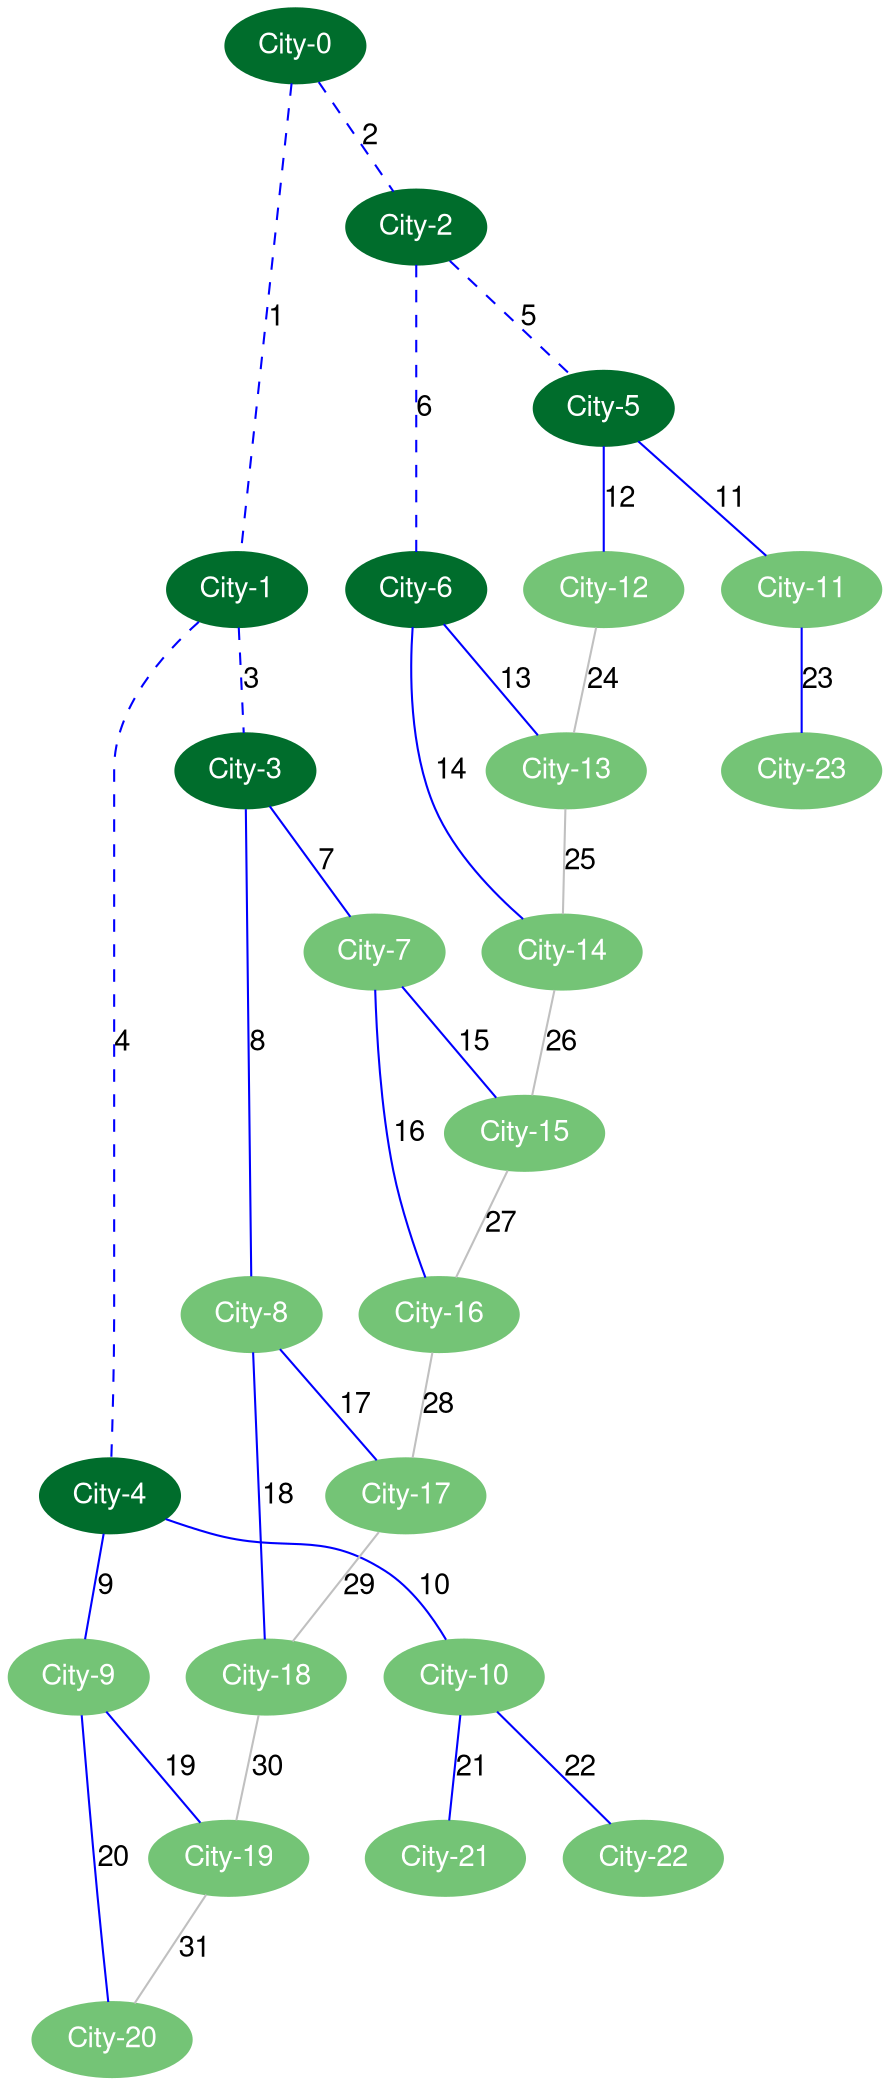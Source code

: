 strict graph G{    fontname="Helvetica,Arial,sans-serif"
    node [fontname="Helvetica,Arial,sans-serif",colorscheme=greens9]
    edge [fontname="Helvetica,Arial,sans-serif"]
0 [label="City-0", style=filled, color=8,fontcolor=white]
1 [label="City-1", style=filled, color=8,fontcolor=white]
2 [label="City-2", style=filled, color=8,fontcolor=white]
3 [label="City-3", style=filled, color=8,fontcolor=white]
4 [label="City-4", style=filled, color=8,fontcolor=white]
5 [label="City-5", style=filled, color=8,fontcolor=white]
6 [label="City-6", style=filled, color=8,fontcolor=white]
7 [label="City-7", style=filled, color=5,fontcolor=white]
8 [label="City-8", style=filled, color=5,fontcolor=white]
9 [label="City-9", style=filled, color=5,fontcolor=white]
10 [label="City-10", style=filled, color=5,fontcolor=white]
11 [label="City-11", style=filled, color=5,fontcolor=white]
12 [label="City-12", style=filled, color=5,fontcolor=white]
13 [label="City-13", style=filled, color=5,fontcolor=white]
14 [label="City-14", style=filled, color=5,fontcolor=white]
15 [label="City-15", style=filled, color=5,fontcolor=white]
16 [label="City-16", style=filled, color=5,fontcolor=white]
17 [label="City-17", style=filled, color=5,fontcolor=white]
18 [label="City-18", style=filled, color=5,fontcolor=white]
19 [label="City-19", style=filled, color=5,fontcolor=white]
20 [label="City-20", style=filled, color=5,fontcolor=white]
21 [label="City-21", style=filled, color=5,fontcolor=white]
22 [label="City-22", style=filled, color=5,fontcolor=white]
23 [label="City-23", style=filled, color=5,fontcolor=white]
0 -- 1 [label=1, style=dashed, color=gray]
0 -- 2 [label=2, style=dashed, color=gray]
1 -- 3 [label=3, style=dashed, color=gray]
1 -- 4 [label=4, style=dashed, color=gray]
2 -- 5 [label=5, style=dashed, color=gray]
2 -- 6 [label=6, style=dashed, color=gray]
3 -- 7 [label=7, style=line, color=gray]
3 -- 8 [label=8, style=line, color=gray]
4 -- 9 [label=9, style=line, color=gray]
4 -- 10 [label=10, style=line, color=gray]
5 -- 11 [label=11, style=line, color=gray]
5 -- 12 [label=12, style=line, color=gray]
6 -- 13 [label=13, style=line, color=gray]
6 -- 14 [label=14, style=line, color=gray]
7 -- 15 [label=15, style=line, color=gray]
7 -- 16 [label=16, style=line, color=gray]
8 -- 17 [label=17, style=line, color=gray]
8 -- 18 [label=18, style=line, color=gray]
9 -- 19 [label=19, style=line, color=gray]
9 -- 20 [label=20, style=line, color=gray]
10 -- 21 [label=21, style=line, color=gray]
10 -- 22 [label=22, style=line, color=gray]
11 -- 23 [label=23, style=line, color=gray]
12 -- 13 [label=24, style=line, color=gray]
13 -- 14 [label=25, style=line, color=gray]
14 -- 15 [label=26, style=line, color=gray]
15 -- 16 [label=27, style=line, color=gray]
16 -- 17 [label=28, style=line, color=gray]
17 -- 18 [label=29, style=line, color=gray]
18 -- 19 [label=30, style=line, color=gray]
19 -- 20 [label=31, style=line, color=gray]
2 -- 6 [label=6, style=dashed, color=blue]
2 -- 5 [label=5, style=dashed, color=blue]
1 -- 4 [label=4, style=dashed, color=blue]
1 -- 3 [label=3, style=dashed, color=blue]
0 -- 2 [label=2, style=dashed, color=blue]
0 -- 1 [label=1, style=dashed, color=blue]
7 -- 3 [label=7, style=line, color=blue]
8 -- 3 [label=8, style=line, color=blue]
9 -- 4 [label=9, style=line, color=blue]
10 -- 4 [label=10, style=line, color=blue]
11 -- 5 [label=11, style=line, color=blue]
12 -- 5 [label=12, style=line, color=blue]
13 -- 6 [label=13, style=line, color=blue]
14 -- 6 [label=14, style=line, color=blue]
15 -- 7 [label=15, style=line, color=blue]
7 -- 3 [label=7, style=line, color=blue]
16 -- 7 [label=16, style=line, color=blue]
7 -- 3 [label=7, style=line, color=blue]
17 -- 8 [label=17, style=line, color=blue]
8 -- 3 [label=8, style=line, color=blue]
18 -- 8 [label=18, style=line, color=blue]
8 -- 3 [label=8, style=line, color=blue]
19 -- 9 [label=19, style=line, color=blue]
9 -- 4 [label=9, style=line, color=blue]
20 -- 9 [label=20, style=line, color=blue]
9 -- 4 [label=9, style=line, color=blue]
21 -- 10 [label=21, style=line, color=blue]
10 -- 4 [label=10, style=line, color=blue]
22 -- 10 [label=22, style=line, color=blue]
10 -- 4 [label=10, style=line, color=blue]
23 -- 11 [label=23, style=line, color=blue]
11 -- 5 [label=11, style=line, color=blue]
}